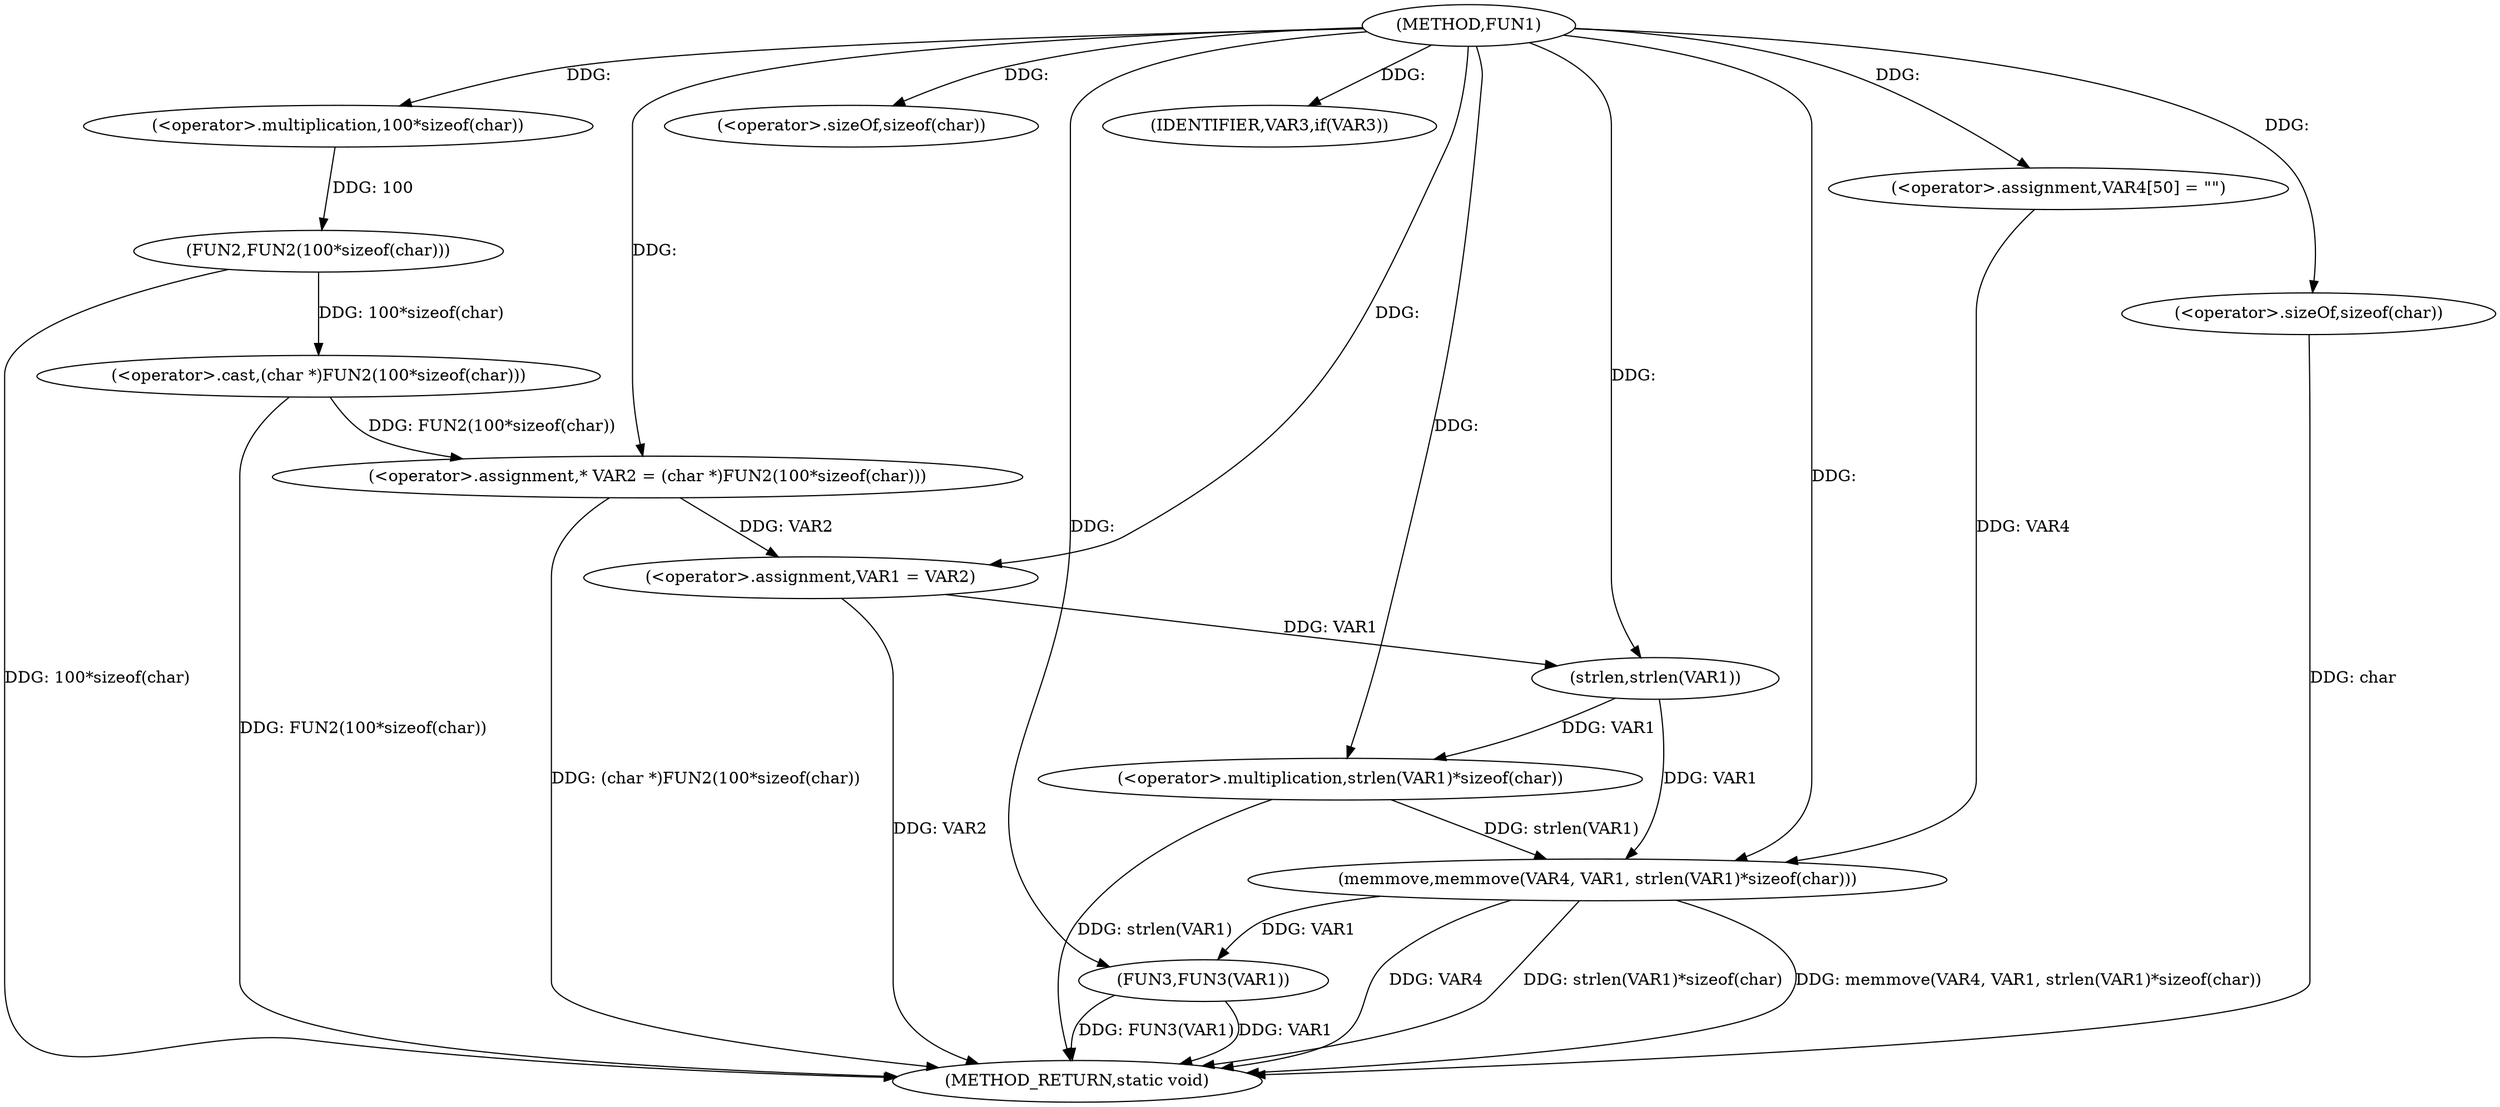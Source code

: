 digraph FUN1 {  
"1000100" [label = "(METHOD,FUN1)" ]
"1000134" [label = "(METHOD_RETURN,static void)" ]
"1000104" [label = "(<operator>.assignment,* VAR2 = (char *)FUN2(100*sizeof(char)))" ]
"1000106" [label = "(<operator>.cast,(char *)FUN2(100*sizeof(char)))" ]
"1000108" [label = "(FUN2,FUN2(100*sizeof(char)))" ]
"1000109" [label = "(<operator>.multiplication,100*sizeof(char))" ]
"1000111" [label = "(<operator>.sizeOf,sizeof(char))" ]
"1000113" [label = "(<operator>.assignment,VAR1 = VAR2)" ]
"1000117" [label = "(IDENTIFIER,VAR3,if(VAR3))" ]
"1000121" [label = "(<operator>.assignment,VAR4[50] = \"\")" ]
"1000124" [label = "(memmove,memmove(VAR4, VAR1, strlen(VAR1)*sizeof(char)))" ]
"1000127" [label = "(<operator>.multiplication,strlen(VAR1)*sizeof(char))" ]
"1000128" [label = "(strlen,strlen(VAR1))" ]
"1000130" [label = "(<operator>.sizeOf,sizeof(char))" ]
"1000132" [label = "(FUN3,FUN3(VAR1))" ]
  "1000124" -> "1000134"  [ label = "DDG: VAR4"] 
  "1000106" -> "1000134"  [ label = "DDG: FUN2(100*sizeof(char))"] 
  "1000132" -> "1000134"  [ label = "DDG: FUN3(VAR1)"] 
  "1000124" -> "1000134"  [ label = "DDG: strlen(VAR1)*sizeof(char)"] 
  "1000132" -> "1000134"  [ label = "DDG: VAR1"] 
  "1000127" -> "1000134"  [ label = "DDG: strlen(VAR1)"] 
  "1000113" -> "1000134"  [ label = "DDG: VAR2"] 
  "1000104" -> "1000134"  [ label = "DDG: (char *)FUN2(100*sizeof(char))"] 
  "1000108" -> "1000134"  [ label = "DDG: 100*sizeof(char)"] 
  "1000130" -> "1000134"  [ label = "DDG: char"] 
  "1000124" -> "1000134"  [ label = "DDG: memmove(VAR4, VAR1, strlen(VAR1)*sizeof(char))"] 
  "1000106" -> "1000104"  [ label = "DDG: FUN2(100*sizeof(char))"] 
  "1000100" -> "1000104"  [ label = "DDG: "] 
  "1000108" -> "1000106"  [ label = "DDG: 100*sizeof(char)"] 
  "1000109" -> "1000108"  [ label = "DDG: 100"] 
  "1000100" -> "1000109"  [ label = "DDG: "] 
  "1000100" -> "1000111"  [ label = "DDG: "] 
  "1000104" -> "1000113"  [ label = "DDG: VAR2"] 
  "1000100" -> "1000113"  [ label = "DDG: "] 
  "1000100" -> "1000117"  [ label = "DDG: "] 
  "1000100" -> "1000121"  [ label = "DDG: "] 
  "1000121" -> "1000124"  [ label = "DDG: VAR4"] 
  "1000100" -> "1000124"  [ label = "DDG: "] 
  "1000128" -> "1000124"  [ label = "DDG: VAR1"] 
  "1000127" -> "1000124"  [ label = "DDG: strlen(VAR1)"] 
  "1000128" -> "1000127"  [ label = "DDG: VAR1"] 
  "1000113" -> "1000128"  [ label = "DDG: VAR1"] 
  "1000100" -> "1000128"  [ label = "DDG: "] 
  "1000100" -> "1000127"  [ label = "DDG: "] 
  "1000100" -> "1000130"  [ label = "DDG: "] 
  "1000124" -> "1000132"  [ label = "DDG: VAR1"] 
  "1000100" -> "1000132"  [ label = "DDG: "] 
}
